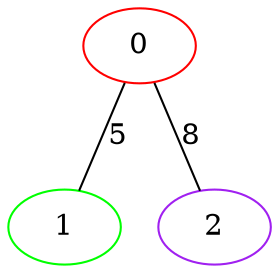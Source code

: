graph "" {
0 [color=red, weight=1];
1 [color=green, weight=2];
2 [color=purple, weight=4];
0 -- 1  [key=0, label=5];
0 -- 2  [key=0, label=8];
}
